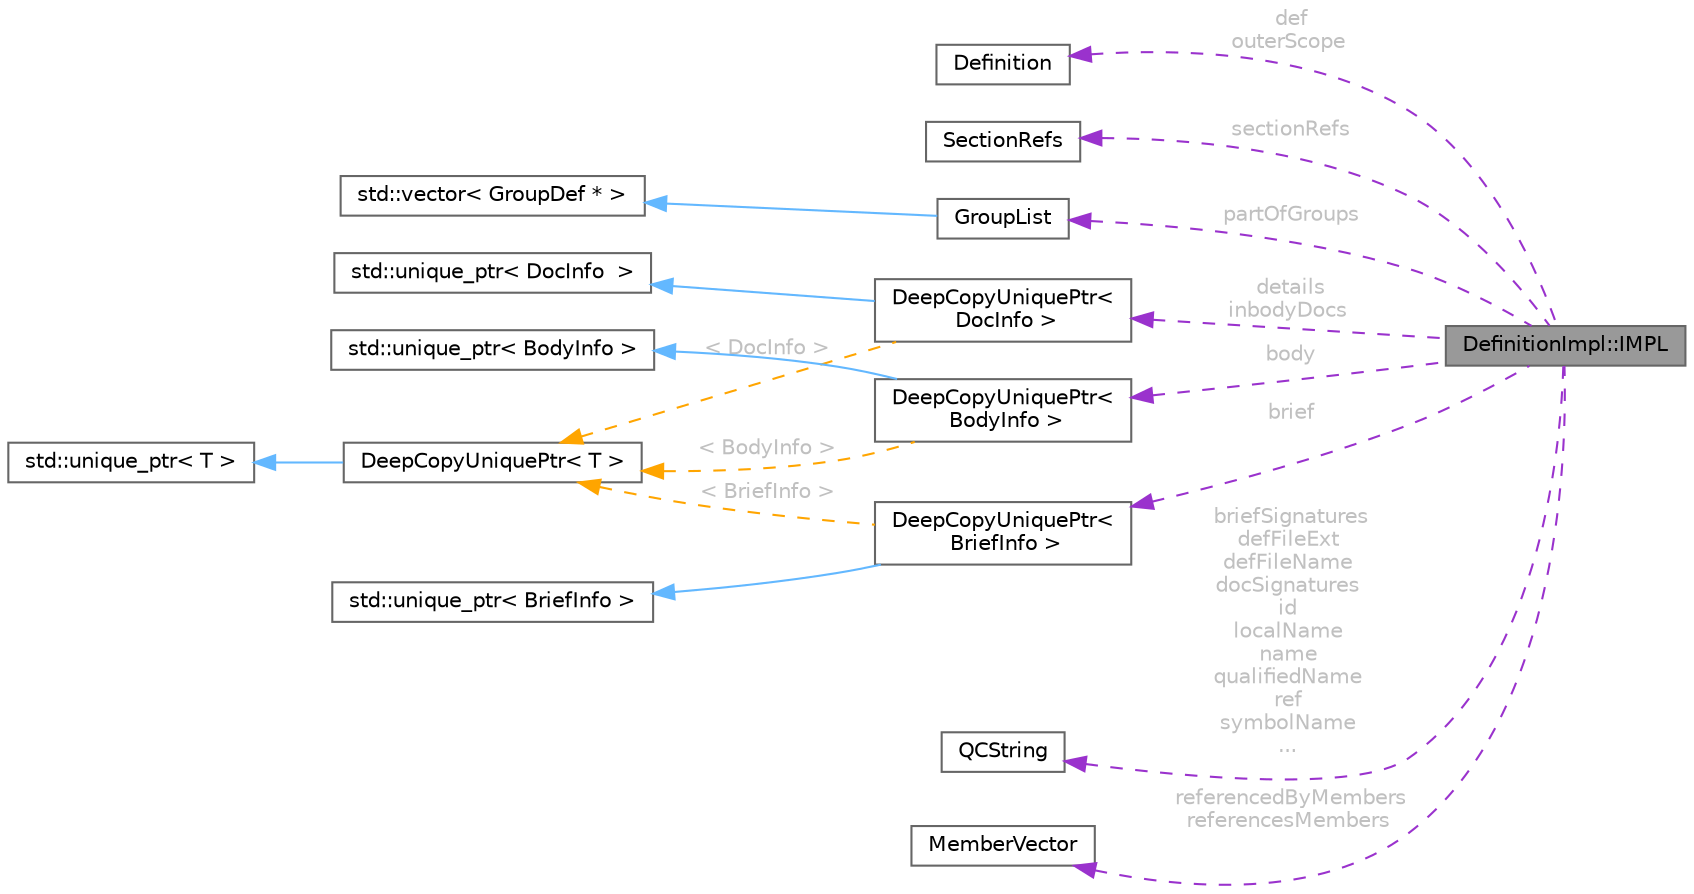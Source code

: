 digraph "DefinitionImpl::IMPL"
{
 // INTERACTIVE_SVG=YES
 // LATEX_PDF_SIZE
  bgcolor="transparent";
  edge [fontname=Helvetica,fontsize=10,labelfontname=Helvetica,labelfontsize=10];
  node [fontname=Helvetica,fontsize=10,shape=box,height=0.2,width=0.4];
  rankdir="LR";
  Node1 [id="Node000001",label="DefinitionImpl::IMPL",height=0.2,width=0.4,color="gray40", fillcolor="grey60", style="filled", fontcolor="black",tooltip="Private data associated with a Symbol DefinitionImpl object."];
  Node2 -> Node1 [id="edge1_Node000001_Node000002",dir="back",color="darkorchid3",style="dashed",label=" def\nouterScope",fontcolor="grey" ];
  Node2 [id="Node000002",label="Definition",height=0.2,width=0.4,color="gray40", fillcolor="white", style="filled",URL="$d5/dcc/class_definition.html",tooltip="The common base class of all entity definitions found in the sources."];
  Node3 -> Node1 [id="edge2_Node000001_Node000003",dir="back",color="darkorchid3",style="dashed",label=" sectionRefs",fontcolor="grey" ];
  Node3 [id="Node000003",label="SectionRefs",height=0.2,width=0.4,color="gray40", fillcolor="white", style="filled",URL="$d1/df9/class_section_refs.html",tooltip="class that represents a list of constant references to sections."];
  Node4 -> Node1 [id="edge3_Node000001_Node000004",dir="back",color="darkorchid3",style="dashed",label=" partOfGroups",fontcolor="grey" ];
  Node4 [id="Node000004",label="GroupList",height=0.2,width=0.4,color="gray40", fillcolor="white", style="filled",URL="$d3/d3b/class_group_list.html",tooltip=" "];
  Node5 -> Node4 [id="edge4_Node000004_Node000005",dir="back",color="steelblue1",style="solid"];
  Node5 [id="Node000005",label="std::vector\< GroupDef * \>",height=0.2,width=0.4,color="gray40", fillcolor="white", style="filled"];
  Node6 -> Node1 [id="edge5_Node000001_Node000006",dir="back",color="darkorchid3",style="dashed",label=" details\ninbodyDocs",fontcolor="grey" ];
  Node6 [id="Node000006",label="DeepCopyUniquePtr\<\l DocInfo \>",height=0.2,width=0.4,color="gray40", fillcolor="white", style="filled",URL="$da/dc3/class_deep_copy_unique_ptr.html",tooltip=" "];
  Node7 -> Node6 [id="edge6_Node000006_Node000007",dir="back",color="steelblue1",style="solid"];
  Node7 [id="Node000007",label="std::unique_ptr\< DocInfo  \>",height=0.2,width=0.4,color="gray40", fillcolor="white", style="filled"];
  Node8 -> Node6 [id="edge7_Node000006_Node000008",dir="back",color="orange",style="dashed",label=" \< DocInfo \>",fontcolor="grey" ];
  Node8 [id="Node000008",label="DeepCopyUniquePtr\< T \>",height=0.2,width=0.4,color="gray40", fillcolor="white", style="filled",URL="$da/dc3/class_deep_copy_unique_ptr.html",tooltip="Helper class add copy/assignment support to std::unique_ptr by making a deep copy Note that T may not..."];
  Node9 -> Node8 [id="edge8_Node000008_Node000009",dir="back",color="steelblue1",style="solid"];
  Node9 [id="Node000009",label="std::unique_ptr\< T \>",height=0.2,width=0.4,color="gray40", fillcolor="white", style="filled"];
  Node10 -> Node1 [id="edge9_Node000001_Node000010",dir="back",color="darkorchid3",style="dashed",label=" brief",fontcolor="grey" ];
  Node10 [id="Node000010",label="DeepCopyUniquePtr\<\l BriefInfo \>",height=0.2,width=0.4,color="gray40", fillcolor="white", style="filled",URL="$da/dc3/class_deep_copy_unique_ptr.html",tooltip=" "];
  Node11 -> Node10 [id="edge10_Node000010_Node000011",dir="back",color="steelblue1",style="solid"];
  Node11 [id="Node000011",label="std::unique_ptr\< BriefInfo \>",height=0.2,width=0.4,color="gray40", fillcolor="white", style="filled"];
  Node8 -> Node10 [id="edge11_Node000010_Node000008",dir="back",color="orange",style="dashed",label=" \< BriefInfo \>",fontcolor="grey" ];
  Node12 -> Node1 [id="edge12_Node000001_Node000012",dir="back",color="darkorchid3",style="dashed",label=" body",fontcolor="grey" ];
  Node12 [id="Node000012",label="DeepCopyUniquePtr\<\l BodyInfo \>",height=0.2,width=0.4,color="gray40", fillcolor="white", style="filled",URL="$da/dc3/class_deep_copy_unique_ptr.html",tooltip=" "];
  Node13 -> Node12 [id="edge13_Node000012_Node000013",dir="back",color="steelblue1",style="solid"];
  Node13 [id="Node000013",label="std::unique_ptr\< BodyInfo \>",height=0.2,width=0.4,color="gray40", fillcolor="white", style="filled"];
  Node8 -> Node12 [id="edge14_Node000012_Node000008",dir="back",color="orange",style="dashed",label=" \< BodyInfo \>",fontcolor="grey" ];
  Node14 -> Node1 [id="edge15_Node000001_Node000014",dir="back",color="darkorchid3",style="dashed",label=" briefSignatures\ndefFileExt\ndefFileName\ndocSignatures\nid\nlocalName\nname\nqualifiedName\nref\nsymbolName\n...",fontcolor="grey" ];
  Node14 [id="Node000014",label="QCString",height=0.2,width=0.4,color="gray40", fillcolor="white", style="filled",URL="$d9/d45/class_q_c_string.html",tooltip="This is an alternative implementation of QCString."];
  Node15 -> Node1 [id="edge16_Node000001_Node000015",dir="back",color="darkorchid3",style="dashed",label=" referencedByMembers\nreferencesMembers",fontcolor="grey" ];
  Node15 [id="Node000015",label="MemberVector",height=0.2,width=0.4,color="gray40", fillcolor="white", style="filled",URL="$d1/d7d/class_member_vector.html",tooltip="A vector of MemberDef object."];
}
